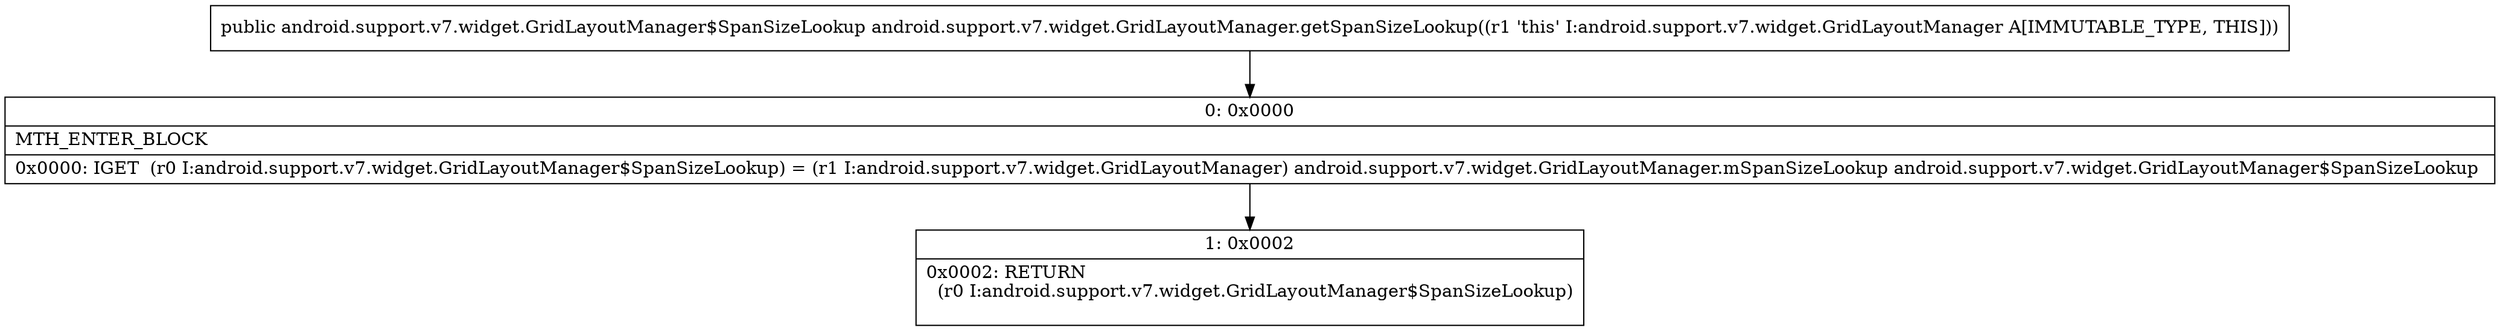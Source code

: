 digraph "CFG forandroid.support.v7.widget.GridLayoutManager.getSpanSizeLookup()Landroid\/support\/v7\/widget\/GridLayoutManager$SpanSizeLookup;" {
Node_0 [shape=record,label="{0\:\ 0x0000|MTH_ENTER_BLOCK\l|0x0000: IGET  (r0 I:android.support.v7.widget.GridLayoutManager$SpanSizeLookup) = (r1 I:android.support.v7.widget.GridLayoutManager) android.support.v7.widget.GridLayoutManager.mSpanSizeLookup android.support.v7.widget.GridLayoutManager$SpanSizeLookup \l}"];
Node_1 [shape=record,label="{1\:\ 0x0002|0x0002: RETURN  \l  (r0 I:android.support.v7.widget.GridLayoutManager$SpanSizeLookup)\l \l}"];
MethodNode[shape=record,label="{public android.support.v7.widget.GridLayoutManager$SpanSizeLookup android.support.v7.widget.GridLayoutManager.getSpanSizeLookup((r1 'this' I:android.support.v7.widget.GridLayoutManager A[IMMUTABLE_TYPE, THIS])) }"];
MethodNode -> Node_0;
Node_0 -> Node_1;
}

